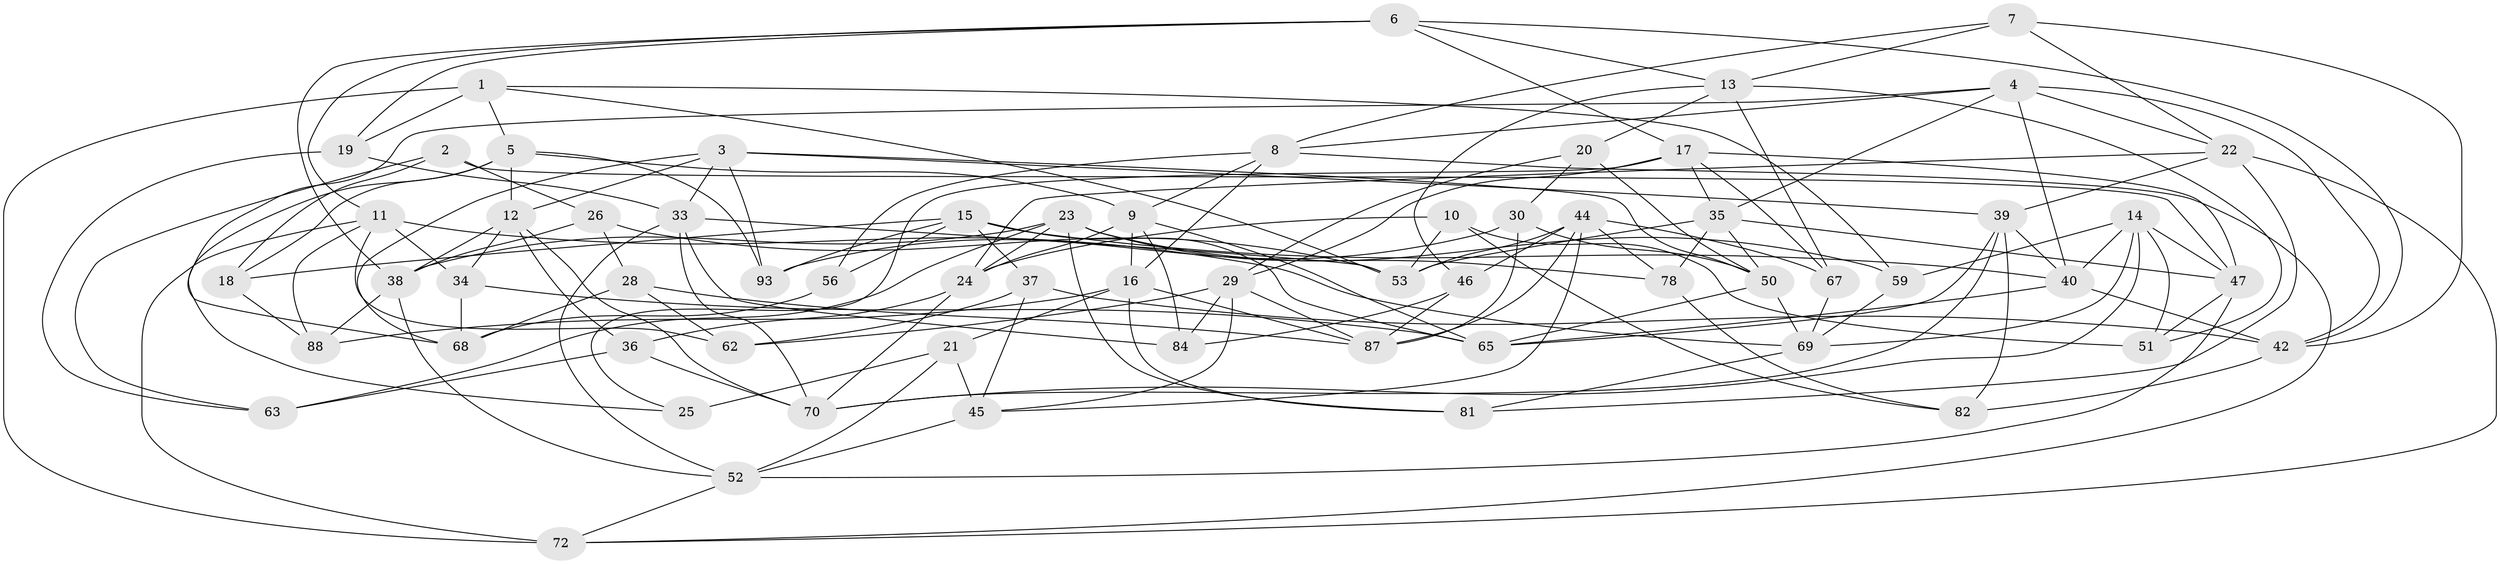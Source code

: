// Generated by graph-tools (version 1.1) at 2025/24/03/03/25 07:24:30]
// undirected, 63 vertices, 159 edges
graph export_dot {
graph [start="1"]
  node [color=gray90,style=filled];
  1 [super="+64"];
  2;
  3 [super="+99"];
  4 [super="+79"];
  5 [super="+89"];
  6 [super="+83"];
  7;
  8 [super="+32"];
  9 [super="+27"];
  10;
  11 [super="+71"];
  12 [super="+100"];
  13 [super="+60"];
  14 [super="+55"];
  15 [super="+41"];
  16 [super="+43"];
  17 [super="+49"];
  18;
  19;
  20;
  21 [super="+54"];
  22 [super="+58"];
  23 [super="+96"];
  24 [super="+31"];
  25;
  26;
  28;
  29 [super="+48"];
  30;
  33 [super="+66"];
  34;
  35 [super="+85"];
  36;
  37;
  38 [super="+80"];
  39 [super="+57"];
  40 [super="+92"];
  42 [super="+76"];
  44 [super="+98"];
  45 [super="+95"];
  46;
  47 [super="+61"];
  50 [super="+74"];
  51;
  52 [super="+90"];
  53 [super="+94"];
  56;
  59;
  62;
  63;
  65 [super="+97"];
  67;
  68 [super="+73"];
  69 [super="+86"];
  70 [super="+75"];
  72 [super="+77"];
  78;
  81;
  82;
  84;
  87 [super="+91"];
  88;
  93;
  1 -- 19;
  1 -- 59;
  1 -- 72 [weight=2];
  1 -- 5;
  1 -- 53;
  2 -- 47;
  2 -- 18;
  2 -- 63;
  2 -- 26;
  3 -- 33;
  3 -- 93;
  3 -- 12;
  3 -- 50;
  3 -- 68;
  3 -- 39;
  4 -- 68;
  4 -- 35;
  4 -- 8;
  4 -- 42;
  4 -- 22;
  4 -- 40;
  5 -- 25;
  5 -- 12;
  5 -- 9;
  5 -- 18;
  5 -- 93;
  6 -- 38;
  6 -- 11;
  6 -- 19;
  6 -- 17;
  6 -- 13;
  6 -- 42;
  7 -- 13;
  7 -- 8;
  7 -- 42;
  7 -- 22;
  8 -- 16;
  8 -- 9;
  8 -- 56;
  8 -- 72;
  9 -- 65;
  9 -- 24;
  9 -- 16;
  9 -- 84;
  10 -- 24;
  10 -- 51;
  10 -- 82;
  10 -- 53;
  11 -- 72;
  11 -- 69;
  11 -- 88;
  11 -- 34;
  11 -- 62;
  12 -- 34;
  12 -- 36;
  12 -- 70;
  12 -- 38;
  13 -- 46;
  13 -- 67;
  13 -- 51;
  13 -- 20;
  14 -- 40;
  14 -- 69;
  14 -- 51;
  14 -- 70;
  14 -- 59;
  14 -- 47;
  15 -- 37;
  15 -- 65;
  15 -- 18;
  15 -- 40;
  15 -- 56;
  15 -- 93;
  16 -- 81;
  16 -- 88;
  16 -- 21;
  16 -- 87;
  17 -- 29;
  17 -- 25;
  17 -- 67;
  17 -- 35;
  17 -- 47;
  18 -- 88;
  19 -- 33;
  19 -- 63;
  20 -- 29;
  20 -- 30;
  20 -- 50;
  21 -- 52;
  21 -- 45 [weight=2];
  21 -- 25 [weight=2];
  22 -- 72;
  22 -- 39;
  22 -- 24;
  22 -- 81;
  23 -- 63;
  23 -- 24;
  23 -- 81;
  23 -- 78;
  23 -- 59;
  23 -- 38;
  24 -- 36;
  24 -- 70;
  26 -- 28;
  26 -- 53;
  26 -- 38;
  28 -- 68;
  28 -- 62;
  28 -- 87;
  29 -- 87;
  29 -- 84;
  29 -- 45;
  29 -- 62;
  30 -- 93;
  30 -- 87;
  30 -- 50;
  33 -- 53;
  33 -- 52;
  33 -- 70;
  33 -- 84;
  34 -- 65;
  34 -- 68;
  35 -- 78;
  35 -- 50;
  35 -- 53;
  35 -- 47;
  36 -- 63;
  36 -- 70;
  37 -- 62;
  37 -- 45;
  37 -- 42;
  38 -- 52;
  38 -- 88;
  39 -- 70;
  39 -- 65;
  39 -- 82;
  39 -- 40;
  40 -- 42;
  40 -- 65;
  42 -- 82;
  44 -- 67;
  44 -- 45;
  44 -- 78;
  44 -- 53;
  44 -- 46;
  44 -- 87;
  45 -- 52;
  46 -- 84;
  46 -- 87;
  47 -- 51;
  47 -- 52;
  50 -- 65;
  50 -- 69;
  52 -- 72;
  56 -- 68 [weight=2];
  59 -- 69;
  67 -- 69;
  69 -- 81;
  78 -- 82;
}

